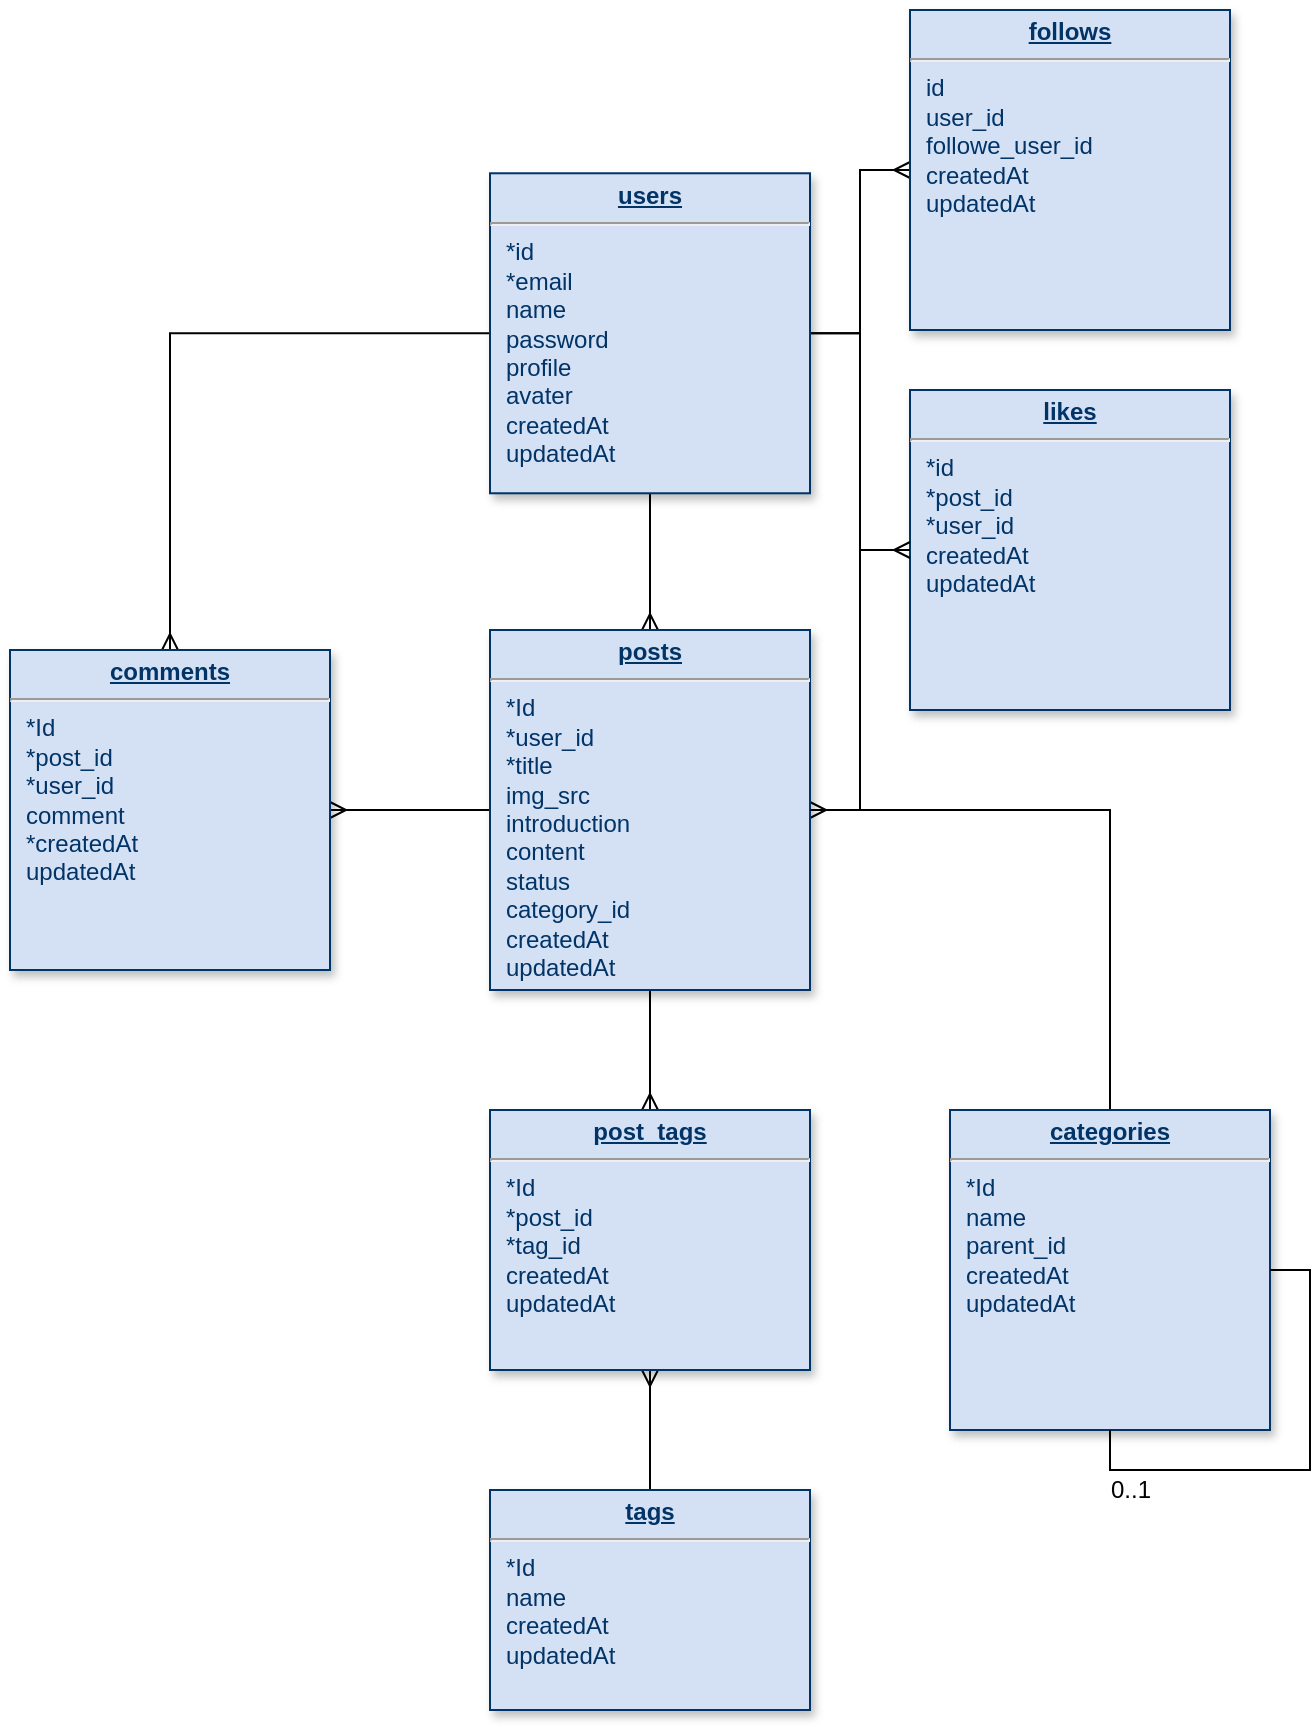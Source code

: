 <mxfile version="12.9.3" type="device"><diagram name="Page-1" id="efa7a0a1-bf9b-a30e-e6df-94a7791c09e9"><mxGraphModel dx="886" dy="1762" grid="1" gridSize="10" guides="1" tooltips="1" connect="1" arrows="1" fold="1" page="1" pageScale="1" pageWidth="826" pageHeight="1169" background="#ffffff" math="0" shadow="0"><root><mxCell id="0"/><mxCell id="1" parent="0"/><mxCell id="yW_eNkcAo3tMrAiGbIfl-133" value="" style="edgeStyle=orthogonalEdgeStyle;rounded=0;orthogonalLoop=1;jettySize=auto;html=1;exitX=0;exitY=0.5;exitDx=0;exitDy=0;startArrow=none;startFill=0;endArrow=ERmany;endFill=0;" parent="1" source="yW_eNkcAo3tMrAiGbIfl-114" target="yW_eNkcAo3tMrAiGbIfl-116" edge="1"><mxGeometry x="0.874" y="-10" relative="1" as="geometry"><mxPoint as="offset"/></mxGeometry></mxCell><mxCell id="yW_eNkcAo3tMrAiGbIfl-134" style="edgeStyle=orthogonalEdgeStyle;rounded=0;orthogonalLoop=1;jettySize=auto;html=1;exitX=0.5;exitY=1;exitDx=0;exitDy=0;entryX=0.5;entryY=0;entryDx=0;entryDy=0;startArrow=none;startFill=0;endArrow=ERmany;endFill=0;" parent="1" source="yW_eNkcAo3tMrAiGbIfl-114" target="yW_eNkcAo3tMrAiGbIfl-115" edge="1"><mxGeometry relative="1" as="geometry"/></mxCell><mxCell id="yW_eNkcAo3tMrAiGbIfl-146" style="edgeStyle=orthogonalEdgeStyle;rounded=0;orthogonalLoop=1;jettySize=auto;html=1;exitX=1;exitY=0.5;exitDx=0;exitDy=0;startArrow=none;startFill=0;endArrow=ERmany;endFill=0;strokeColor=#000000;" parent="1" source="yW_eNkcAo3tMrAiGbIfl-114" target="yW_eNkcAo3tMrAiGbIfl-143" edge="1"><mxGeometry relative="1" as="geometry"/></mxCell><mxCell id="yW_eNkcAo3tMrAiGbIfl-147" style="edgeStyle=orthogonalEdgeStyle;rounded=0;orthogonalLoop=1;jettySize=auto;html=1;startArrow=none;startFill=0;endArrow=none;endFill=0;strokeColor=#000000;" parent="1" source="yW_eNkcAo3tMrAiGbIfl-114" target="yW_eNkcAo3tMrAiGbIfl-139" edge="1"><mxGeometry relative="1" as="geometry"/></mxCell><mxCell id="yW_eNkcAo3tMrAiGbIfl-114" value="&lt;p style=&quot;margin: 0px ; margin-top: 4px ; text-align: center ; text-decoration: underline&quot;&gt;&lt;strong&gt;users&lt;br&gt;&lt;/strong&gt;&lt;/p&gt;&lt;hr&gt;&lt;p style=&quot;margin: 0px ; margin-left: 8px&quot;&gt;*id&lt;br&gt;&lt;/p&gt;&lt;p style=&quot;margin: 0px ; margin-left: 8px&quot;&gt;*email&lt;br&gt;&lt;/p&gt;&lt;p style=&quot;margin: 0px ; margin-left: 8px&quot;&gt;name&lt;br&gt;&lt;/p&gt;&lt;p style=&quot;margin: 0px ; margin-left: 8px&quot;&gt;password&lt;/p&gt;&lt;p style=&quot;margin: 0px ; margin-left: 8px&quot;&gt;profile&lt;br&gt;&lt;/p&gt;&lt;p style=&quot;margin: 0px ; margin-left: 8px&quot;&gt;avater&lt;/p&gt;&lt;p style=&quot;margin: 0px ; margin-left: 8px&quot;&gt;createdAt&lt;/p&gt;&lt;p style=&quot;margin: 0px ; margin-left: 8px&quot;&gt;updatedAt&lt;/p&gt;" style="verticalAlign=top;align=left;overflow=fill;fontSize=12;fontFamily=Helvetica;html=1;strokeColor=#003366;shadow=1;fillColor=#D4E1F5;fontColor=#003366" parent="1" vertex="1"><mxGeometry x="380.0" y="31.64" width="160" height="160" as="geometry"/></mxCell><mxCell id="yW_eNkcAo3tMrAiGbIfl-135" value="" style="edgeStyle=orthogonalEdgeStyle;rounded=0;orthogonalLoop=1;jettySize=auto;html=1;exitX=0;exitY=0.5;exitDx=0;exitDy=0;startArrow=none;startFill=0;endArrow=ERmany;endFill=0;" parent="1" source="yW_eNkcAo3tMrAiGbIfl-115" target="yW_eNkcAo3tMrAiGbIfl-116" edge="1"><mxGeometry y="-10" relative="1" as="geometry"><mxPoint as="offset"/></mxGeometry></mxCell><mxCell id="yW_eNkcAo3tMrAiGbIfl-136" value="&lt;br&gt;" style="edgeStyle=orthogonalEdgeStyle;rounded=0;orthogonalLoop=1;jettySize=auto;html=1;exitX=1;exitY=0.5;exitDx=0;exitDy=0;startArrow=ERmany;startFill=0;strokeColor=#000000;endArrow=none;endFill=0;" parent="1" source="yW_eNkcAo3tMrAiGbIfl-115" target="yW_eNkcAo3tMrAiGbIfl-117" edge="1"><mxGeometry x="0.733" y="30" relative="1" as="geometry"><mxPoint as="offset"/></mxGeometry></mxCell><mxCell id="yW_eNkcAo3tMrAiGbIfl-137" value="" style="edgeStyle=orthogonalEdgeStyle;rounded=0;orthogonalLoop=1;jettySize=auto;html=1;exitX=0.5;exitY=1;exitDx=0;exitDy=0;startArrow=none;startFill=0;endArrow=ERmany;endFill=0;strokeColor=#000000;" parent="1" source="yW_eNkcAo3tMrAiGbIfl-115" target="yW_eNkcAo3tMrAiGbIfl-119" edge="1"><mxGeometry x="0.667" y="10" relative="1" as="geometry"><mxPoint as="offset"/></mxGeometry></mxCell><mxCell id="yW_eNkcAo3tMrAiGbIfl-115" value="&lt;p style=&quot;margin: 0px ; margin-top: 4px ; text-align: center ; text-decoration: underline&quot;&gt;&lt;strong&gt;posts&lt;br&gt;&lt;/strong&gt;&lt;/p&gt;&lt;hr&gt;&lt;p style=&quot;margin: 0px ; margin-left: 8px&quot;&gt;*Id&lt;br&gt;&lt;/p&gt;&lt;p style=&quot;margin: 0px ; margin-left: 8px&quot;&gt;*user_id&lt;br&gt;&lt;/p&gt;&lt;p style=&quot;margin: 0px ; margin-left: 8px&quot;&gt;*title&lt;br&gt;&lt;/p&gt;&lt;p style=&quot;margin: 0px ; margin-left: 8px&quot;&gt;img_src&lt;/p&gt;&lt;p style=&quot;margin: 0px ; margin-left: 8px&quot;&gt;introduction&lt;/p&gt;&lt;p style=&quot;margin: 0px ; margin-left: 8px&quot;&gt;content&lt;br&gt;&lt;/p&gt;&lt;p style=&quot;margin: 0px ; margin-left: 8px&quot;&gt;status&lt;/p&gt;&lt;p style=&quot;margin: 0px ; margin-left: 8px&quot;&gt;category_id&lt;/p&gt;&lt;p style=&quot;margin: 0px ; margin-left: 8px&quot;&gt;createdAt&lt;/p&gt;&lt;p style=&quot;margin: 0px ; margin-left: 8px&quot;&gt;updatedAt&lt;/p&gt;" style="verticalAlign=top;align=left;overflow=fill;fontSize=12;fontFamily=Helvetica;html=1;strokeColor=#003366;shadow=1;fillColor=#D4E1F5;fontColor=#003366" parent="1" vertex="1"><mxGeometry x="380" y="260" width="160" height="180" as="geometry"/></mxCell><mxCell id="yW_eNkcAo3tMrAiGbIfl-116" value="&lt;p style=&quot;margin: 0px ; margin-top: 4px ; text-align: center ; text-decoration: underline&quot;&gt;&lt;strong&gt;comments&lt;br&gt;&lt;/strong&gt;&lt;/p&gt;&lt;hr&gt;&lt;p style=&quot;margin: 0px ; margin-left: 8px&quot;&gt;*Id&lt;br&gt;&lt;/p&gt;&lt;p style=&quot;margin: 0px ; margin-left: 8px&quot;&gt;*post_id&lt;/p&gt;&lt;p style=&quot;margin: 0px ; margin-left: 8px&quot;&gt;*user_id&lt;br&gt;&lt;/p&gt;&lt;p style=&quot;margin: 0px ; margin-left: 8px&quot;&gt;comment&lt;br&gt;&lt;/p&gt;&lt;p style=&quot;margin: 0px ; margin-left: 8px&quot;&gt;*createdAt&lt;/p&gt;&lt;p style=&quot;margin: 0px ; margin-left: 8px&quot;&gt;updatedAt&lt;/p&gt;" style="verticalAlign=top;align=left;overflow=fill;fontSize=12;fontFamily=Helvetica;html=1;strokeColor=#003366;shadow=1;fillColor=#D4E1F5;fontColor=#003366" parent="1" vertex="1"><mxGeometry x="140.0" y="270.0" width="160" height="160" as="geometry"/></mxCell><mxCell id="yW_eNkcAo3tMrAiGbIfl-117" value="&lt;p style=&quot;margin: 0px ; margin-top: 4px ; text-align: center ; text-decoration: underline&quot;&gt;&lt;strong&gt;categories&lt;br&gt;&lt;/strong&gt;&lt;/p&gt;&lt;hr&gt;&lt;p style=&quot;margin: 0px ; margin-left: 8px&quot;&gt;*Id&lt;br&gt;&lt;/p&gt;&lt;p style=&quot;margin: 0px ; margin-left: 8px&quot;&gt;name&lt;/p&gt;&lt;p style=&quot;margin: 0px ; margin-left: 8px&quot;&gt;parent_id&lt;br&gt;&lt;/p&gt;&lt;p style=&quot;margin: 0px ; margin-left: 8px&quot;&gt;createdAt&lt;/p&gt;&lt;p style=&quot;margin: 0px ; margin-left: 8px&quot;&gt;updatedAt&lt;/p&gt;" style="verticalAlign=top;align=left;overflow=fill;fontSize=12;fontFamily=Helvetica;html=1;strokeColor=#003366;shadow=1;fillColor=#D4E1F5;fontColor=#003366" parent="1" vertex="1"><mxGeometry x="610" y="500.0" width="160" height="160" as="geometry"/></mxCell><mxCell id="yW_eNkcAo3tMrAiGbIfl-138" value="" style="edgeStyle=orthogonalEdgeStyle;rounded=0;orthogonalLoop=1;jettySize=auto;html=1;exitX=0.5;exitY=0;exitDx=0;exitDy=0;startArrow=none;startFill=0;endArrow=ERmany;endFill=0;strokeColor=#000000;" parent="1" source="yW_eNkcAo3tMrAiGbIfl-118" target="yW_eNkcAo3tMrAiGbIfl-119" edge="1"><mxGeometry x="0.667" y="-10" relative="1" as="geometry"><mxPoint as="offset"/></mxGeometry></mxCell><mxCell id="yW_eNkcAo3tMrAiGbIfl-118" value="&lt;p style=&quot;margin: 0px ; margin-top: 4px ; text-align: center ; text-decoration: underline&quot;&gt;&lt;strong&gt;tags&lt;br&gt;&lt;/strong&gt;&lt;/p&gt;&lt;hr&gt;&lt;p style=&quot;margin: 0px ; margin-left: 8px&quot;&gt;*Id&lt;br&gt;&lt;/p&gt;&lt;p style=&quot;margin: 0px ; margin-left: 8px&quot;&gt;name&lt;br&gt;&lt;/p&gt;&lt;p style=&quot;margin: 0px ; margin-left: 8px&quot;&gt;createdAt&lt;/p&gt;&lt;p style=&quot;margin: 0px ; margin-left: 8px&quot;&gt;updatedAt&lt;/p&gt;" style="verticalAlign=top;align=left;overflow=fill;fontSize=12;fontFamily=Helvetica;html=1;strokeColor=#003366;shadow=1;fillColor=#D4E1F5;fontColor=#003366" parent="1" vertex="1"><mxGeometry x="380" y="690" width="160" height="110" as="geometry"/></mxCell><mxCell id="yW_eNkcAo3tMrAiGbIfl-119" value="&lt;p style=&quot;margin: 0px ; margin-top: 4px ; text-align: center ; text-decoration: underline&quot;&gt;&lt;strong&gt;post_tags&lt;br&gt;&lt;/strong&gt;&lt;/p&gt;&lt;hr&gt;&lt;p style=&quot;margin: 0px ; margin-left: 8px&quot;&gt;*Id&lt;/p&gt;&lt;p style=&quot;margin: 0px ; margin-left: 8px&quot;&gt;*post_id&lt;/p&gt;&lt;p style=&quot;margin: 0px ; margin-left: 8px&quot;&gt;*tag_id&lt;br&gt;&lt;/p&gt;&lt;p style=&quot;margin: 0px ; margin-left: 8px&quot;&gt;createdAt&lt;/p&gt;&lt;p style=&quot;margin: 0px ; margin-left: 8px&quot;&gt;updatedAt&lt;/p&gt;" style="verticalAlign=top;align=left;overflow=fill;fontSize=12;fontFamily=Helvetica;html=1;strokeColor=#003366;shadow=1;fillColor=#D4E1F5;fontColor=#003366" parent="1" vertex="1"><mxGeometry x="380" y="500" width="160" height="130" as="geometry"/></mxCell><mxCell id="yW_eNkcAo3tMrAiGbIfl-139" value="&lt;p style=&quot;margin: 0px ; margin-top: 4px ; text-align: center ; text-decoration: underline&quot;&gt;&lt;strong&gt;likes&lt;br&gt;&lt;/strong&gt;&lt;/p&gt;&lt;hr&gt;&lt;p style=&quot;margin: 0px ; margin-left: 8px&quot;&gt;*id&lt;br&gt;&lt;/p&gt;&lt;p style=&quot;margin: 0px ; margin-left: 8px&quot;&gt;*post_id&lt;br&gt;&lt;/p&gt;&lt;p style=&quot;margin: 0px ; margin-left: 8px&quot;&gt;*user_id&lt;br&gt;&lt;/p&gt;&lt;p style=&quot;margin: 0px ; margin-left: 8px&quot;&gt;createdAt&lt;/p&gt;&lt;p style=&quot;margin: 0px ; margin-left: 8px&quot;&gt;updatedAt&lt;/p&gt;" style="verticalAlign=top;align=left;overflow=fill;fontSize=12;fontFamily=Helvetica;html=1;strokeColor=#003366;shadow=1;fillColor=#D4E1F5;fontColor=#003366" parent="1" vertex="1"><mxGeometry x="590" y="140.0" width="160" height="160" as="geometry"/></mxCell><mxCell id="yW_eNkcAo3tMrAiGbIfl-141" style="edgeStyle=orthogonalEdgeStyle;rounded=0;orthogonalLoop=1;jettySize=auto;html=1;exitX=1;exitY=0.5;exitDx=0;exitDy=0;entryX=0.5;entryY=1;entryDx=0;entryDy=0;startArrow=none;startFill=0;endArrow=none;endFill=0;strokeColor=#000000;" parent="1" source="yW_eNkcAo3tMrAiGbIfl-117" target="yW_eNkcAo3tMrAiGbIfl-117" edge="1"><mxGeometry relative="1" as="geometry"/></mxCell><mxCell id="yW_eNkcAo3tMrAiGbIfl-142" value="&lt;div&gt;0..1&lt;/div&gt;" style="text;html=1;align=center;verticalAlign=middle;resizable=0;points=[];labelBackgroundColor=#ffffff;" parent="yW_eNkcAo3tMrAiGbIfl-141" vertex="1" connectable="0"><mxGeometry x="0.567" y="3" relative="1" as="geometry"><mxPoint x="-22" y="7" as="offset"/></mxGeometry></mxCell><mxCell id="yW_eNkcAo3tMrAiGbIfl-143" value="&lt;p style=&quot;margin: 0px ; margin-top: 4px ; text-align: center ; text-decoration: underline&quot;&gt;&lt;strong&gt;follows&lt;br&gt;&lt;/strong&gt;&lt;/p&gt;&lt;hr&gt;&lt;p style=&quot;margin: 0px ; margin-left: 8px&quot;&gt;id&lt;br&gt;&lt;/p&gt;&lt;p style=&quot;margin: 0px ; margin-left: 8px&quot;&gt;user_id&lt;br&gt;&lt;/p&gt;&lt;p style=&quot;margin: 0px ; margin-left: 8px&quot;&gt;followe_user_id&lt;br&gt;&lt;/p&gt;&lt;p style=&quot;margin: 0px ; margin-left: 8px&quot;&gt;createdAt&lt;/p&gt;&lt;p style=&quot;margin: 0px ; margin-left: 8px&quot;&gt;updatedAt&lt;/p&gt;" style="verticalAlign=top;align=left;overflow=fill;fontSize=12;fontFamily=Helvetica;html=1;strokeColor=#003366;shadow=1;fillColor=#D4E1F5;fontColor=#003366" parent="1" vertex="1"><mxGeometry x="590" y="-50.0" width="160" height="160" as="geometry"/></mxCell><mxCell id="8V8J1kExbOc8kAmdwVim-6" value="" style="edgeStyle=orthogonalEdgeStyle;rounded=0;orthogonalLoop=1;jettySize=auto;html=1;exitX=1;exitY=0.5;exitDx=0;exitDy=0;startArrow=none;startFill=0;strokeColor=#000000;endArrow=ERmany;endFill=0;" edge="1" parent="1" source="yW_eNkcAo3tMrAiGbIfl-115" target="yW_eNkcAo3tMrAiGbIfl-139"><mxGeometry x="0.867" y="10" relative="1" as="geometry"><mxPoint x="550" y="360" as="sourcePoint"/><mxPoint x="700" y="510.0" as="targetPoint"/><mxPoint as="offset"/></mxGeometry></mxCell></root></mxGraphModel></diagram></mxfile>